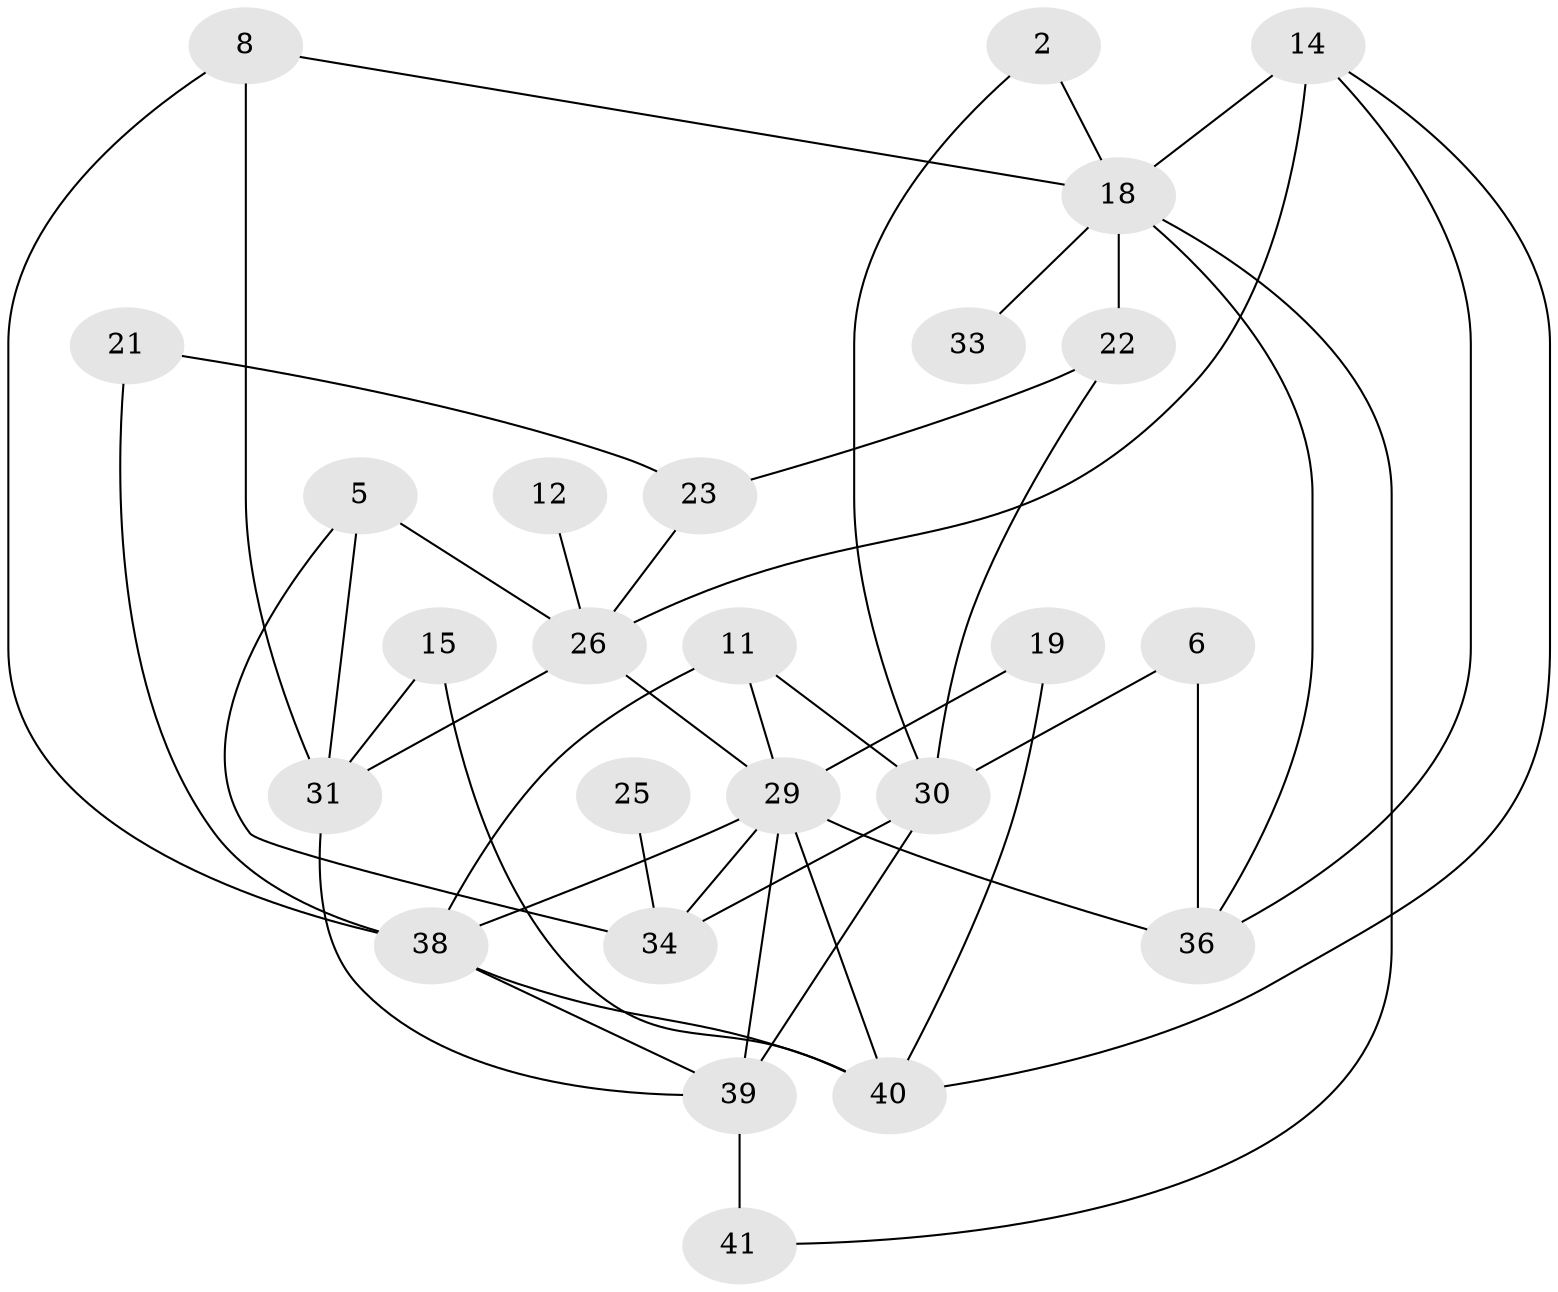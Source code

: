 // original degree distribution, {1: 0.16049382716049382, 6: 0.037037037037037035, 0: 0.1728395061728395, 4: 0.1111111111111111, 2: 0.25925925925925924, 3: 0.2222222222222222, 5: 0.037037037037037035}
// Generated by graph-tools (version 1.1) at 2025/49/03/09/25 03:49:03]
// undirected, 25 vertices, 45 edges
graph export_dot {
graph [start="1"]
  node [color=gray90,style=filled];
  2;
  5;
  6;
  8;
  11;
  12;
  14;
  15;
  18;
  19;
  21;
  22;
  23;
  25;
  26;
  29;
  30;
  31;
  33;
  34;
  36;
  38;
  39;
  40;
  41;
  2 -- 18 [weight=1.0];
  2 -- 30 [weight=1.0];
  5 -- 26 [weight=1.0];
  5 -- 31 [weight=1.0];
  5 -- 34 [weight=1.0];
  6 -- 30 [weight=1.0];
  6 -- 36 [weight=1.0];
  8 -- 18 [weight=1.0];
  8 -- 31 [weight=1.0];
  8 -- 38 [weight=1.0];
  11 -- 29 [weight=1.0];
  11 -- 30 [weight=1.0];
  11 -- 38 [weight=1.0];
  12 -- 26 [weight=1.0];
  14 -- 18 [weight=1.0];
  14 -- 26 [weight=1.0];
  14 -- 36 [weight=1.0];
  14 -- 40 [weight=1.0];
  15 -- 31 [weight=1.0];
  15 -- 40 [weight=1.0];
  18 -- 22 [weight=1.0];
  18 -- 33 [weight=1.0];
  18 -- 36 [weight=1.0];
  18 -- 41 [weight=1.0];
  19 -- 29 [weight=1.0];
  19 -- 40 [weight=1.0];
  21 -- 23 [weight=1.0];
  21 -- 38 [weight=1.0];
  22 -- 23 [weight=1.0];
  22 -- 30 [weight=1.0];
  23 -- 26 [weight=1.0];
  25 -- 34 [weight=1.0];
  26 -- 29 [weight=1.0];
  26 -- 31 [weight=2.0];
  29 -- 34 [weight=1.0];
  29 -- 36 [weight=1.0];
  29 -- 38 [weight=1.0];
  29 -- 39 [weight=1.0];
  29 -- 40 [weight=1.0];
  30 -- 34 [weight=1.0];
  30 -- 39 [weight=1.0];
  31 -- 39 [weight=1.0];
  38 -- 39 [weight=1.0];
  38 -- 40 [weight=1.0];
  39 -- 41 [weight=2.0];
}
